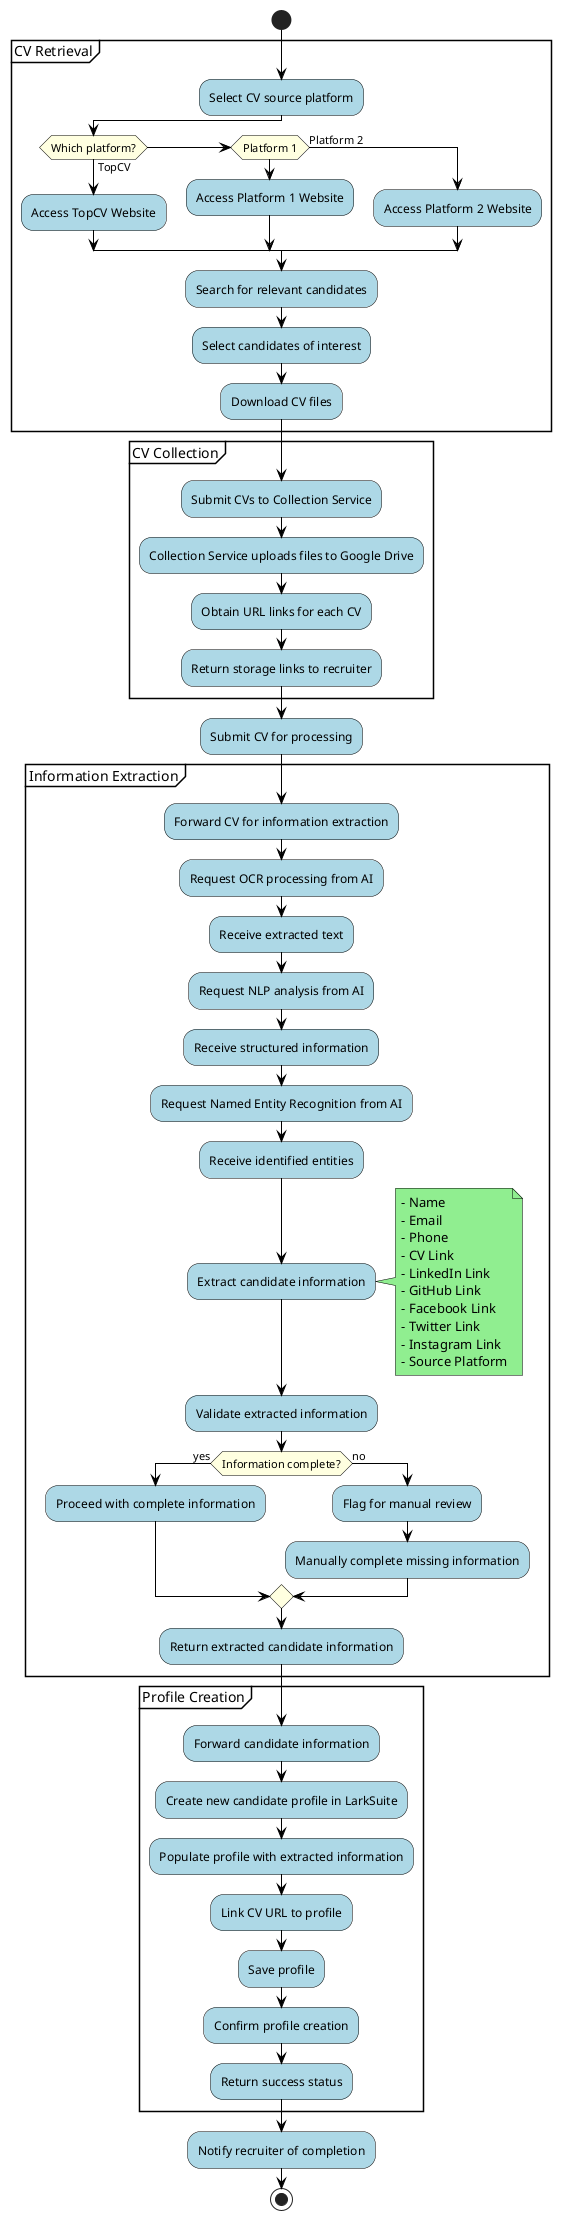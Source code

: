 @startuml CV Collection Activity

' Define style
skinparam ActivityBackgroundColor LightBlue
skinparam ActivityBorderColor Black
skinparam ArrowColor Black
skinparam ActivityDiamondBackgroundColor LightYellow
skinparam ActivityDiamondBorderColor Black
skinparam NoteBackgroundColor LightGreen
skinparam NoteBorderColor Black

' Start
start

' Step 1: Retrieve CVs from Various Platforms
partition "CV Retrieval" {
  :Select CV source platform;
  
  if (Which platform?) then (TopCV)
    :Access TopCV Website;
  elseif (Platform 1)
    :Access Platform 1 Website;
  else (Platform 2)
    :Access Platform 2 Website;
  endif
  
  :Search for relevant candidates;
  :Select candidates of interest;
  :Download CV files;
}

' Step 2: Upload to Google Drive via Collection Service
partition "CV Collection" {
  :Submit CVs to Collection Service;
  :Collection Service uploads files to Google Drive;
  :Obtain URL links for each CV;
  :Return storage links to recruiter;
}

' Step 3: Process CVs
:Submit CV for processing;

partition "Information Extraction" {
  :Forward CV for information extraction;
  :Request OCR processing from AI;
  :Receive extracted text;
  :Request NLP analysis from AI;
  :Receive structured information;
  :Request Named Entity Recognition from AI;
  :Receive identified entities;
  
  :Extract candidate information;
  note right
    - Name
    - Email
    - Phone
    - CV Link
    - LinkedIn Link
    - GitHub Link
    - Facebook Link
    - Twitter Link
    - Instagram Link
    - Source Platform
  end note
  
  :Validate extracted information;
  
  if (Information complete?) then (yes)
    :Proceed with complete information;
  else (no)
    :Flag for manual review;
    :Manually complete missing information;
  endif
  
  :Return extracted candidate information;
}

partition "Profile Creation" {
  :Forward candidate information;
  :Create new candidate profile in LarkSuite;
  :Populate profile with extracted information;
  :Link CV URL to profile;
  :Save profile;
  :Confirm profile creation;
  :Return success status;
}

:Notify recruiter of completion;

' End
stop

@enduml 